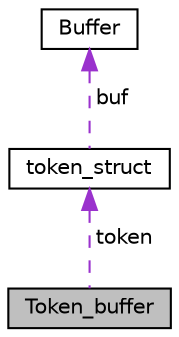 digraph "Token_buffer"
{
 // LATEX_PDF_SIZE
  edge [fontname="Helvetica",fontsize="10",labelfontname="Helvetica",labelfontsize="10"];
  node [fontname="Helvetica",fontsize="10",shape=record];
  Node1 [label="Token_buffer",height=0.2,width=0.4,color="black", fillcolor="grey75", style="filled", fontcolor="black",tooltip=" "];
  Node2 -> Node1 [dir="back",color="darkorchid3",fontsize="10",style="dashed",label=" token" ,fontname="Helvetica"];
  Node2 [label="token_struct",height=0.2,width=0.4,color="black", fillcolor="white", style="filled",URL="$d8/d0a/a00904.html",tooltip=" "];
  Node3 -> Node2 [dir="back",color="darkorchid3",fontsize="10",style="dashed",label=" buf" ,fontname="Helvetica"];
  Node3 [label="Buffer",height=0.2,width=0.4,color="black", fillcolor="white", style="filled",URL="$dd/d08/a00884.html",tooltip=" "];
}
